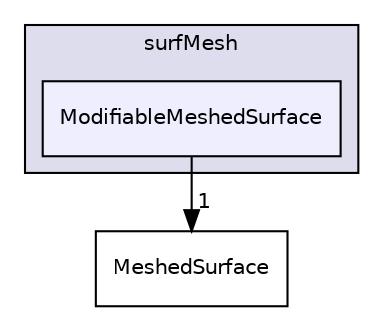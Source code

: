 digraph "src/surfMesh/ModifiableMeshedSurface" {
  bgcolor=transparent;
  compound=true
  node [ fontsize="10", fontname="Helvetica"];
  edge [ labelfontsize="10", labelfontname="Helvetica"];
  subgraph clusterdir_0a88fe22feb23ce5f078a04a1df67721 {
    graph [ bgcolor="#ddddee", pencolor="black", label="surfMesh" fontname="Helvetica", fontsize="10", URL="dir_0a88fe22feb23ce5f078a04a1df67721.html"]
  dir_6094c66f6b723b04933f12abcf6d210d [shape=box, label="ModifiableMeshedSurface", style="filled", fillcolor="#eeeeff", pencolor="black", URL="dir_6094c66f6b723b04933f12abcf6d210d.html"];
  }
  dir_c7b425ce1feba157c3a628060f167f64 [shape=box label="MeshedSurface" URL="dir_c7b425ce1feba157c3a628060f167f64.html"];
  dir_6094c66f6b723b04933f12abcf6d210d->dir_c7b425ce1feba157c3a628060f167f64 [headlabel="1", labeldistance=1.5 headhref="dir_003629_003626.html"];
}

